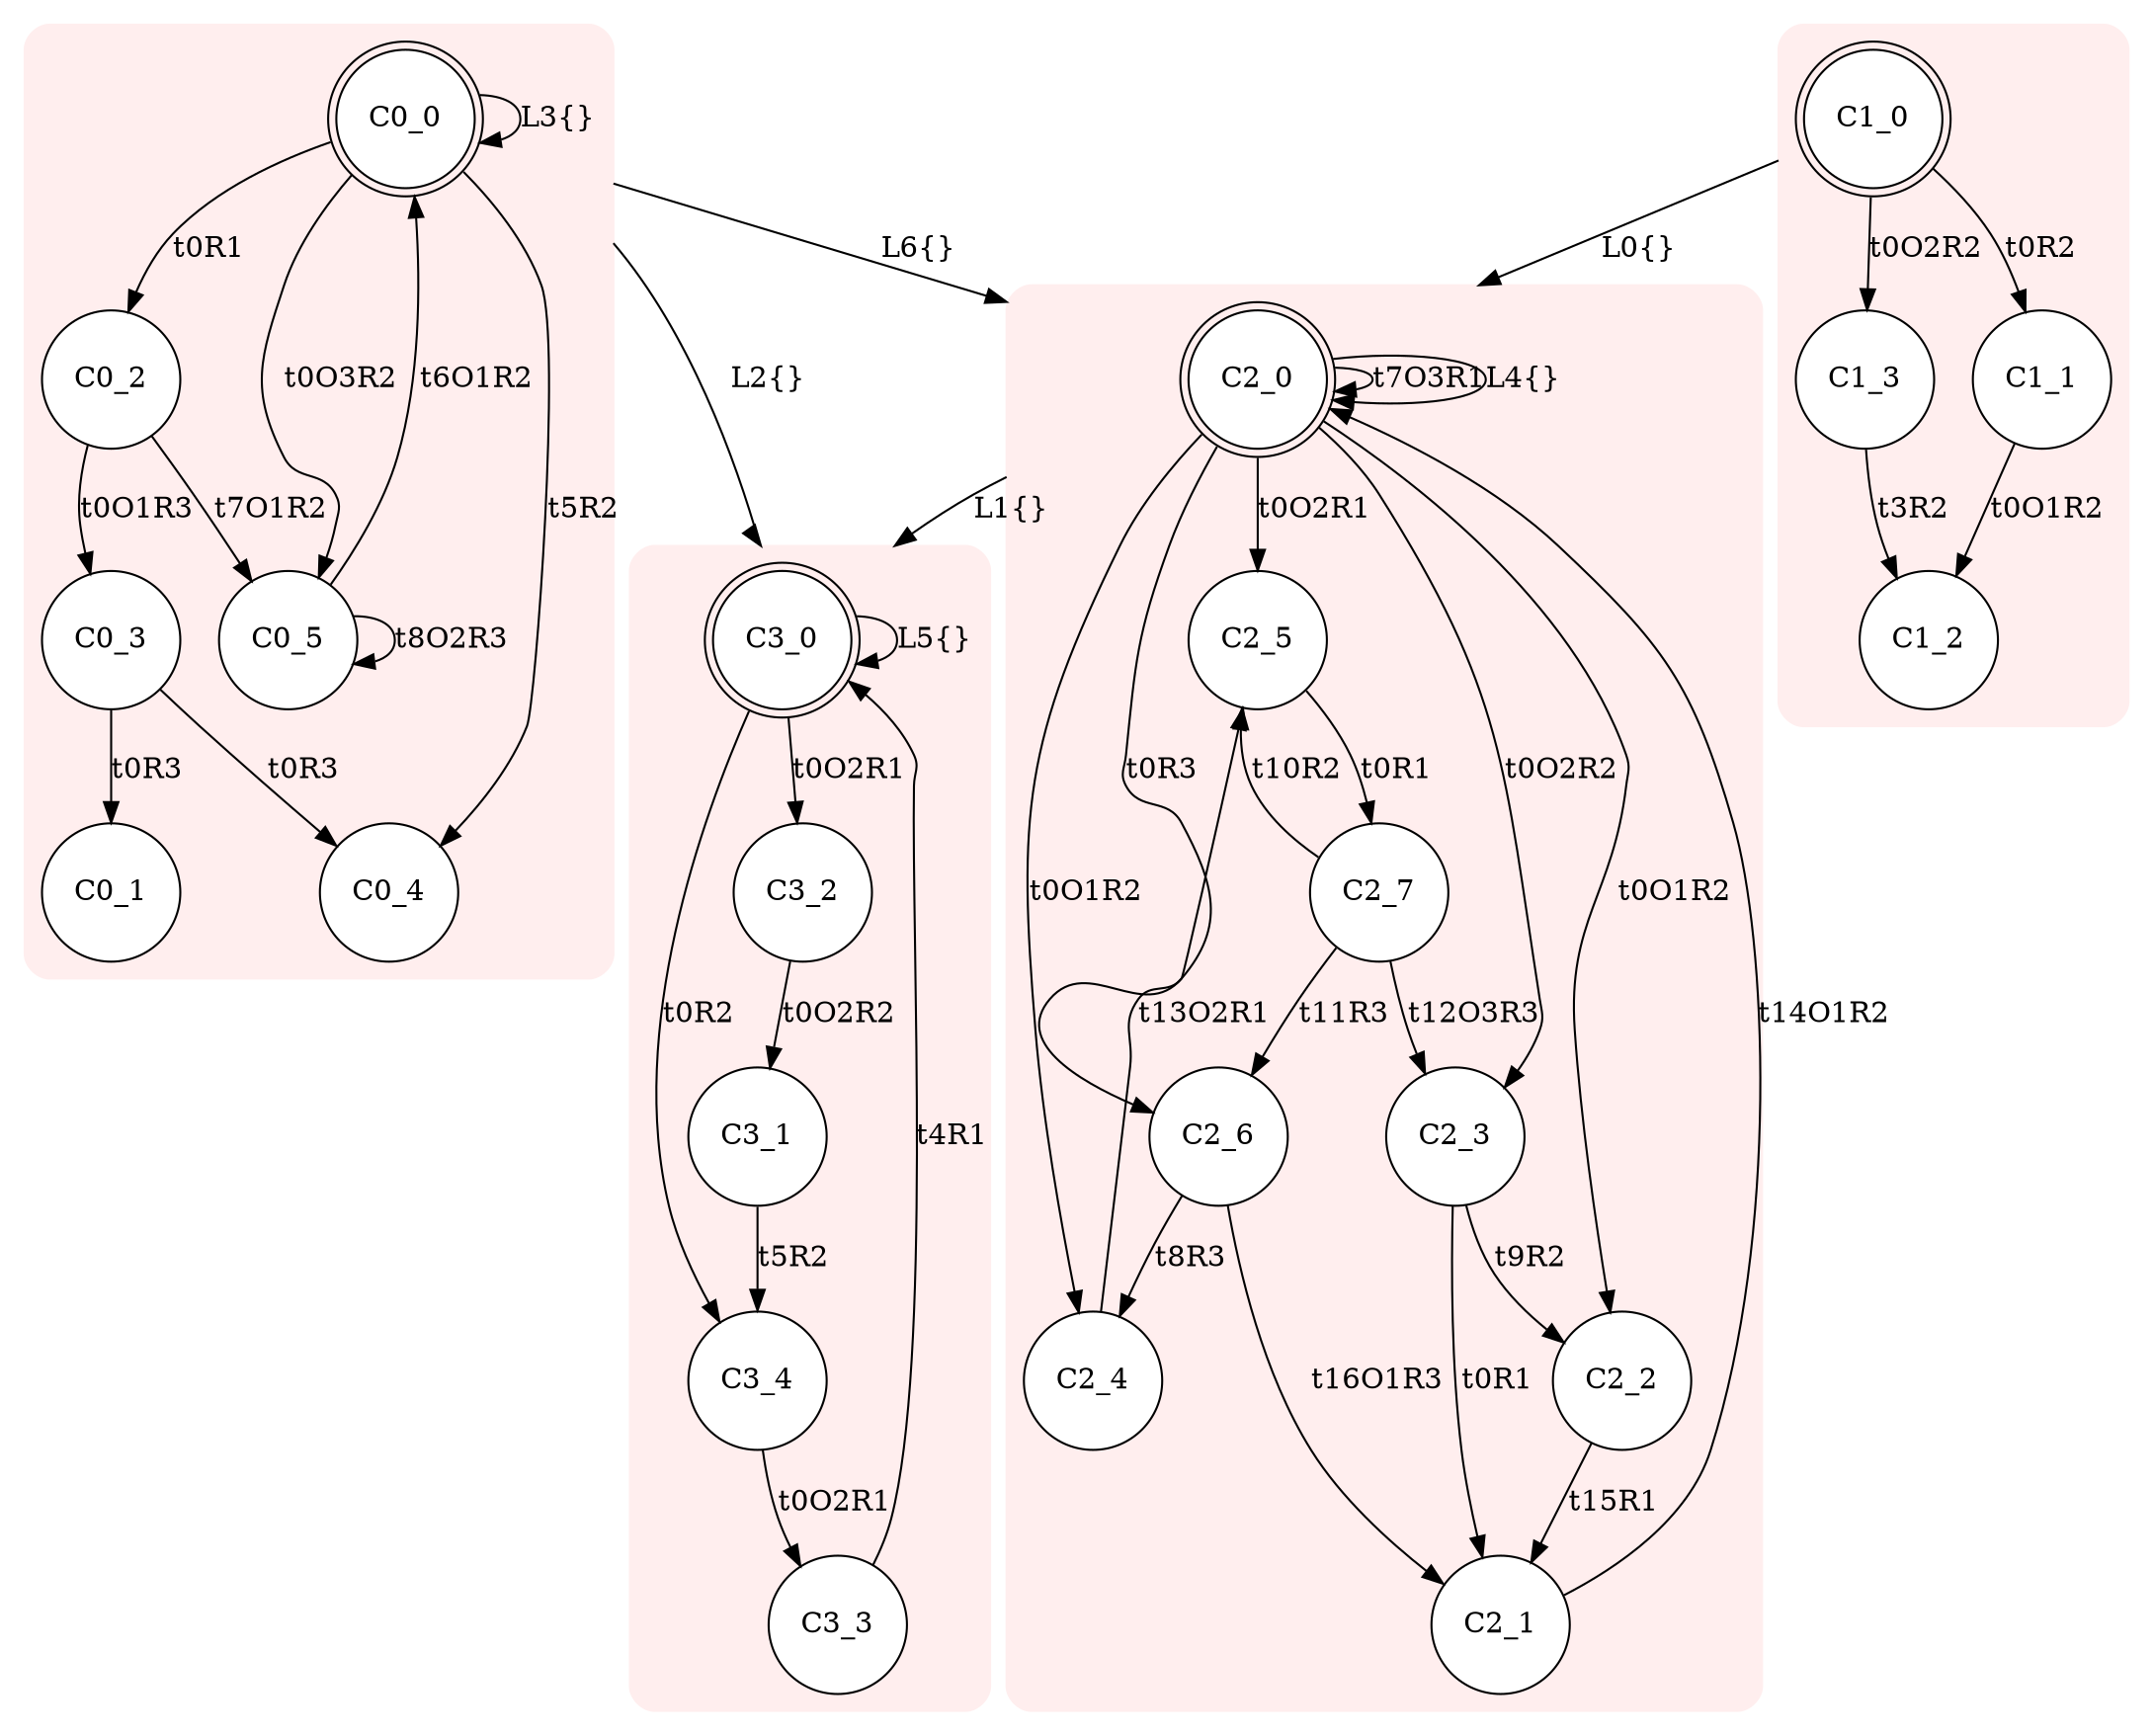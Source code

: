 digraph "gen/Seed744556043" {
node [style=filled fillcolor=white] compound=true
subgraph cluster0 {
style="rounded,filled" color="#FFEEEE"node [shape=doublecircle]; C0_0;
node [shape=circle];
C0_0 -> C0_2 [label="t0R1"];
C0_2 -> C0_3 [label="t0O1R3"];
C0_3 -> C0_4 [label="t0R3"];
C0_0 -> C0_5 [label="t0O3R2"];
C0_3 -> C0_1 [label="t0R3"];
C0_0 -> C0_4 [label="t5R2"];
C0_5 -> C0_0 [label="t6O1R2"];
C0_2 -> C0_5 [label="t7O1R2"];
C0_5 -> C0_5 [label="t8O2R3"];
}
subgraph cluster1 {
style="rounded,filled" color="#FFEEEE"node [shape=doublecircle]; C1_0;
node [shape=circle];
C1_0 -> C1_3 [label="t0O2R2"];
C1_0 -> C1_1 [label="t0R2"];
C1_1 -> C1_2 [label="t0O1R2"];
C1_3 -> C1_2 [label="t3R2"];
}
subgraph cluster2 {
style="rounded,filled" color="#FFEEEE"node [shape=doublecircle]; C2_0;
node [shape=circle];
C2_0 -> C2_5 [label="t0O2R1"];
C2_0 -> C2_6 [label="t0R3"];
C2_0 -> C2_2 [label="t0O1R2"];
C2_5 -> C2_7 [label="t0R1"];
C2_0 -> C2_4 [label="t0O1R2"];
C2_0 -> C2_3 [label="t0O2R2"];
C2_3 -> C2_1 [label="t0R1"];
C2_0 -> C2_0 [label="t7O3R1"];
C2_6 -> C2_4 [label="t8R3"];
C2_3 -> C2_2 [label="t9R2"];
C2_7 -> C2_5 [label="t10R2"];
C2_7 -> C2_6 [label="t11R3"];
C2_7 -> C2_3 [label="t12O3R3"];
C2_4 -> C2_5 [label="t13O2R1"];
C2_1 -> C2_0 [label="t14O1R2"];
C2_2 -> C2_1 [label="t15R1"];
C2_6 -> C2_1 [label="t16O1R3"];
}
subgraph cluster3 {
style="rounded,filled" color="#FFEEEE"node [shape=doublecircle]; C3_0;
node [shape=circle];
C3_0 -> C3_4 [label="t0R2"];
C3_0 -> C3_2 [label="t0O2R1"];
C3_2 -> C3_1 [label="t0O2R2"];
C3_4 -> C3_3 [label="t0O2R1"];
C3_3 -> C3_0 [label="t4R1"];
C3_1 -> C3_4 [label="t5R2"];
}
C1_0 -> C2_0 [ltail=cluster1 lhead=cluster2 label="L0{}"];
C2_0 -> C3_0 [ltail=cluster2 lhead=cluster3 label="L1{}"];
C0_0 -> C3_0 [ltail=cluster0 lhead=cluster3 label="L2{}"];
C0_0 -> C0_0 [label="L3{}"];
C2_0 -> C2_0 [label="L4{}"];
C3_0 -> C3_0 [label="L5{}"];
C0_0 -> C2_0 [ltail=cluster0 lhead=cluster2 label="L6{}"];
}
